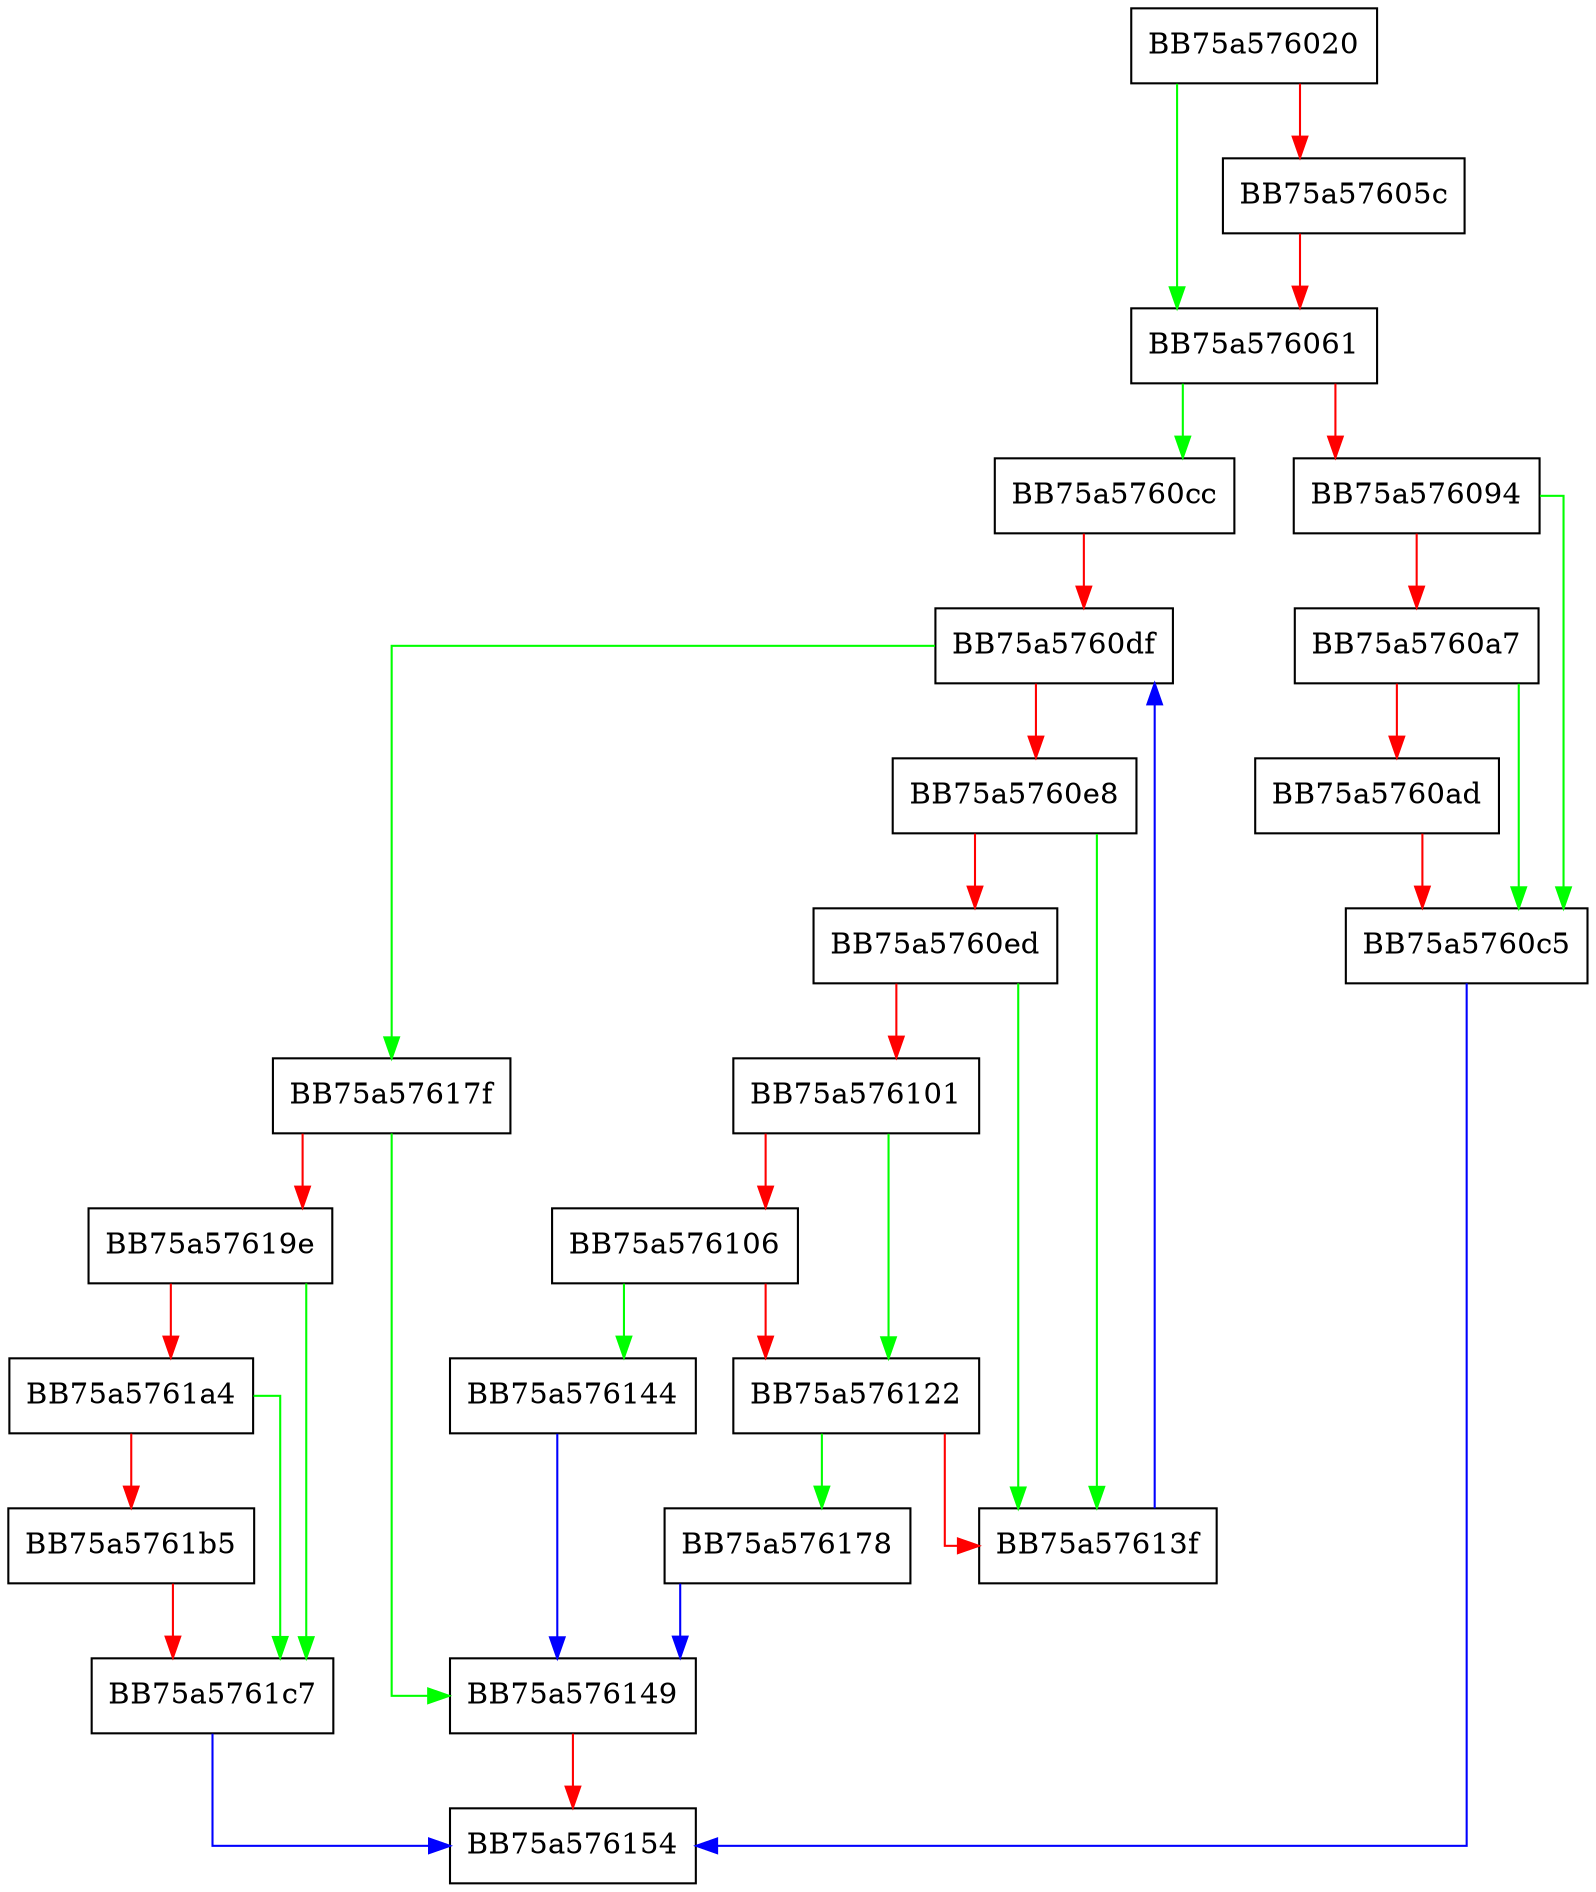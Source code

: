 digraph isAllowedFile {
  node [shape="box"];
  graph [splines=ortho];
  BB75a576020 -> BB75a576061 [color="green"];
  BB75a576020 -> BB75a57605c [color="red"];
  BB75a57605c -> BB75a576061 [color="red"];
  BB75a576061 -> BB75a5760cc [color="green"];
  BB75a576061 -> BB75a576094 [color="red"];
  BB75a576094 -> BB75a5760c5 [color="green"];
  BB75a576094 -> BB75a5760a7 [color="red"];
  BB75a5760a7 -> BB75a5760c5 [color="green"];
  BB75a5760a7 -> BB75a5760ad [color="red"];
  BB75a5760ad -> BB75a5760c5 [color="red"];
  BB75a5760c5 -> BB75a576154 [color="blue"];
  BB75a5760cc -> BB75a5760df [color="red"];
  BB75a5760df -> BB75a57617f [color="green"];
  BB75a5760df -> BB75a5760e8 [color="red"];
  BB75a5760e8 -> BB75a57613f [color="green"];
  BB75a5760e8 -> BB75a5760ed [color="red"];
  BB75a5760ed -> BB75a57613f [color="green"];
  BB75a5760ed -> BB75a576101 [color="red"];
  BB75a576101 -> BB75a576122 [color="green"];
  BB75a576101 -> BB75a576106 [color="red"];
  BB75a576106 -> BB75a576144 [color="green"];
  BB75a576106 -> BB75a576122 [color="red"];
  BB75a576122 -> BB75a576178 [color="green"];
  BB75a576122 -> BB75a57613f [color="red"];
  BB75a57613f -> BB75a5760df [color="blue"];
  BB75a576144 -> BB75a576149 [color="blue"];
  BB75a576149 -> BB75a576154 [color="red"];
  BB75a576178 -> BB75a576149 [color="blue"];
  BB75a57617f -> BB75a576149 [color="green"];
  BB75a57617f -> BB75a57619e [color="red"];
  BB75a57619e -> BB75a5761c7 [color="green"];
  BB75a57619e -> BB75a5761a4 [color="red"];
  BB75a5761a4 -> BB75a5761c7 [color="green"];
  BB75a5761a4 -> BB75a5761b5 [color="red"];
  BB75a5761b5 -> BB75a5761c7 [color="red"];
  BB75a5761c7 -> BB75a576154 [color="blue"];
}